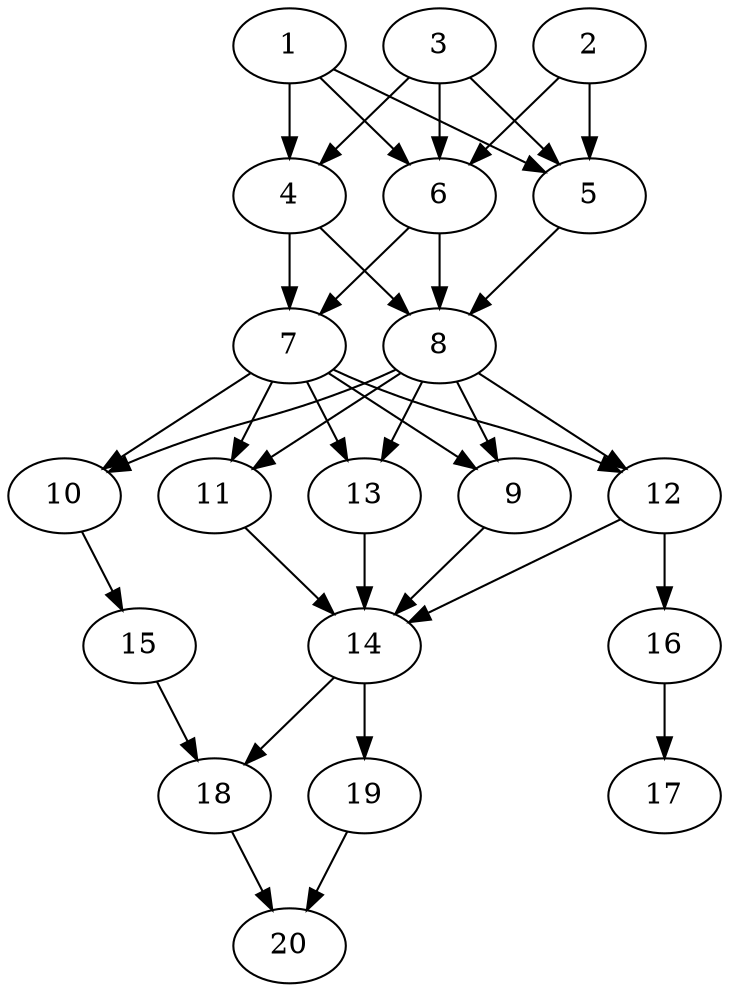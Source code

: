 // DAG automatically generated by daggen at Tue Jul 23 14:31:37 2019
// ./daggen --dot -n 20 --ccr 0.5 --fat 0.5 --regular 0.5 --density 0.8 --mindata 5242880 --maxdata 52428800 
digraph G {
  1 [size="84293632", alpha="0.02", expect_size="42146816"] 
  1 -> 4 [size ="42146816"]
  1 -> 5 [size ="42146816"]
  1 -> 6 [size ="42146816"]
  2 [size="31375360", alpha="0.14", expect_size="15687680"] 
  2 -> 5 [size ="15687680"]
  2 -> 6 [size ="15687680"]
  3 [size="80885760", alpha="0.12", expect_size="40442880"] 
  3 -> 4 [size ="40442880"]
  3 -> 5 [size ="40442880"]
  3 -> 6 [size ="40442880"]
  4 [size="38117376", alpha="0.03", expect_size="19058688"] 
  4 -> 7 [size ="19058688"]
  4 -> 8 [size ="19058688"]
  5 [size="67735552", alpha="0.02", expect_size="33867776"] 
  5 -> 8 [size ="33867776"]
  6 [size="69031936", alpha="0.07", expect_size="34515968"] 
  6 -> 7 [size ="34515968"]
  6 -> 8 [size ="34515968"]
  7 [size="82423808", alpha="0.14", expect_size="41211904"] 
  7 -> 9 [size ="41211904"]
  7 -> 10 [size ="41211904"]
  7 -> 11 [size ="41211904"]
  7 -> 12 [size ="41211904"]
  7 -> 13 [size ="41211904"]
  8 [size="71288832", alpha="0.01", expect_size="35644416"] 
  8 -> 9 [size ="35644416"]
  8 -> 10 [size ="35644416"]
  8 -> 11 [size ="35644416"]
  8 -> 12 [size ="35644416"]
  8 -> 13 [size ="35644416"]
  9 [size="96739328", alpha="0.05", expect_size="48369664"] 
  9 -> 14 [size ="48369664"]
  10 [size="75513856", alpha="0.14", expect_size="37756928"] 
  10 -> 15 [size ="37756928"]
  11 [size="69056512", alpha="0.12", expect_size="34528256"] 
  11 -> 14 [size ="34528256"]
  12 [size="79298560", alpha="0.06", expect_size="39649280"] 
  12 -> 14 [size ="39649280"]
  12 -> 16 [size ="39649280"]
  13 [size="52512768", alpha="0.10", expect_size="26256384"] 
  13 -> 14 [size ="26256384"]
  14 [size="16400384", alpha="0.13", expect_size="8200192"] 
  14 -> 18 [size ="8200192"]
  14 -> 19 [size ="8200192"]
  15 [size="31078400", alpha="0.15", expect_size="15539200"] 
  15 -> 18 [size ="15539200"]
  16 [size="39372800", alpha="0.18", expect_size="19686400"] 
  16 -> 17 [size ="19686400"]
  17 [size="73824256", alpha="0.02", expect_size="36912128"] 
  18 [size="46399488", alpha="0.03", expect_size="23199744"] 
  18 -> 20 [size ="23199744"]
  19 [size="50477056", alpha="0.12", expect_size="25238528"] 
  19 -> 20 [size ="25238528"]
  20 [size="73963520", alpha="0.09", expect_size="36981760"] 
}
